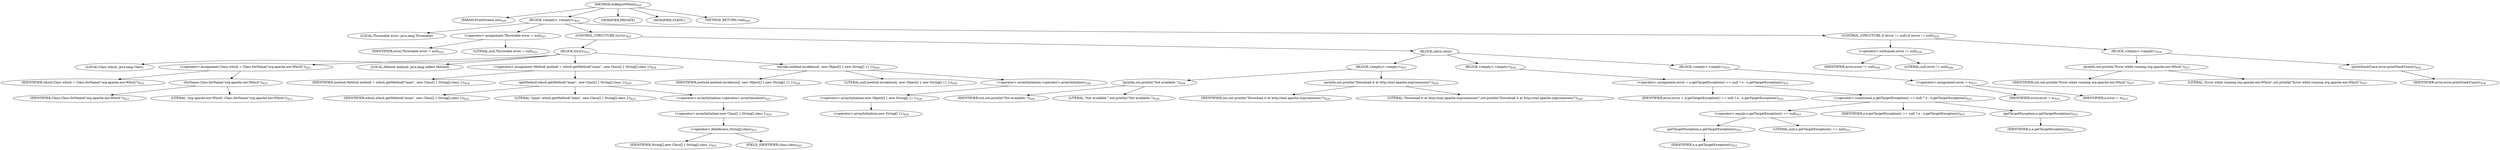 digraph "doReportWhich" {  
"736" [label = <(METHOD,doReportWhich)<SUB>420</SUB>> ]
"737" [label = <(PARAM,PrintStream out)<SUB>420</SUB>> ]
"738" [label = <(BLOCK,&lt;empty&gt;,&lt;empty&gt;)<SUB>420</SUB>> ]
"739" [label = <(LOCAL,Throwable error: java.lang.Throwable)> ]
"740" [label = <(&lt;operator&gt;.assignment,Throwable error = null)<SUB>421</SUB>> ]
"741" [label = <(IDENTIFIER,error,Throwable error = null)<SUB>421</SUB>> ]
"742" [label = <(LITERAL,null,Throwable error = null)<SUB>421</SUB>> ]
"743" [label = <(CONTROL_STRUCTURE,try,try)<SUB>422</SUB>> ]
"744" [label = <(BLOCK,try,try)<SUB>422</SUB>> ]
"745" [label = <(LOCAL,Class which: java.lang.Class)> ]
"746" [label = <(&lt;operator&gt;.assignment,Class which = Class.forName(&quot;org.apache.env.Which&quot;))<SUB>423</SUB>> ]
"747" [label = <(IDENTIFIER,which,Class which = Class.forName(&quot;org.apache.env.Which&quot;))<SUB>423</SUB>> ]
"748" [label = <(forName,Class.forName(&quot;org.apache.env.Which&quot;))<SUB>423</SUB>> ]
"749" [label = <(IDENTIFIER,Class,Class.forName(&quot;org.apache.env.Which&quot;))<SUB>423</SUB>> ]
"750" [label = <(LITERAL,&quot;org.apache.env.Which&quot;,Class.forName(&quot;org.apache.env.Which&quot;))<SUB>423</SUB>> ]
"751" [label = <(LOCAL,Method method: java.lang.reflect.Method)> ]
"752" [label = <(&lt;operator&gt;.assignment,Method method = which.getMethod(&quot;main&quot;, new Class[] { String[].class }))<SUB>424</SUB>> ]
"753" [label = <(IDENTIFIER,method,Method method = which.getMethod(&quot;main&quot;, new Class[] { String[].class }))<SUB>424</SUB>> ]
"754" [label = <(getMethod,which.getMethod(&quot;main&quot;, new Class[] { String[].class }))<SUB>425</SUB>> ]
"755" [label = <(IDENTIFIER,which,which.getMethod(&quot;main&quot;, new Class[] { String[].class }))<SUB>425</SUB>> ]
"756" [label = <(LITERAL,&quot;main&quot;,which.getMethod(&quot;main&quot;, new Class[] { String[].class }))<SUB>425</SUB>> ]
"757" [label = <(&lt;operator&gt;.arrayInitializer,&lt;operator&gt;.arrayInitializer)<SUB>425</SUB>> ]
"758" [label = <(&lt;operator&gt;.arrayInitializer,new Class[] { String[].class })<SUB>425</SUB>> ]
"759" [label = <(&lt;operator&gt;.fieldAccess,String[].class)<SUB>425</SUB>> ]
"760" [label = <(IDENTIFIER,String[],new Class[] { String[].class })<SUB>425</SUB>> ]
"761" [label = <(FIELD_IDENTIFIER,class,class)<SUB>425</SUB>> ]
"762" [label = <(invoke,method.invoke(null, new Object[] { new String[] {} }))<SUB>426</SUB>> ]
"763" [label = <(IDENTIFIER,method,method.invoke(null, new Object[] { new String[] {} }))<SUB>426</SUB>> ]
"764" [label = <(LITERAL,null,method.invoke(null, new Object[] { new String[] {} }))<SUB>426</SUB>> ]
"765" [label = <(&lt;operator&gt;.arrayInitializer,&lt;operator&gt;.arrayInitializer)<SUB>426</SUB>> ]
"766" [label = <(&lt;operator&gt;.arrayInitializer,new Object[] { new String[] {} })<SUB>426</SUB>> ]
"767" [label = <(&lt;operator&gt;.arrayInitializer,new String[] {})<SUB>426</SUB>> ]
"768" [label = <(BLOCK,catch,catch)> ]
"769" [label = <(BLOCK,&lt;empty&gt;,&lt;empty&gt;)<SUB>427</SUB>> ]
"770" [label = <(println,out.println(&quot;Not available.&quot;))<SUB>428</SUB>> ]
"771" [label = <(IDENTIFIER,out,out.println(&quot;Not available.&quot;))<SUB>428</SUB>> ]
"772" [label = <(LITERAL,&quot;Not available.&quot;,out.println(&quot;Not available.&quot;))<SUB>428</SUB>> ]
"773" [label = <(println,out.println(&quot;Download it at http://xml.apache.org/commons/&quot;))<SUB>429</SUB>> ]
"774" [label = <(IDENTIFIER,out,out.println(&quot;Download it at http://xml.apache.org/commons/&quot;))<SUB>429</SUB>> ]
"775" [label = <(LITERAL,&quot;Download it at http://xml.apache.org/commons/&quot;,out.println(&quot;Download it at http://xml.apache.org/commons/&quot;))<SUB>429</SUB>> ]
"776" [label = <(BLOCK,&lt;empty&gt;,&lt;empty&gt;)<SUB>430</SUB>> ]
"777" [label = <(&lt;operator&gt;.assignment,error = e.getTargetException() == null ? e : e.getTargetException())<SUB>431</SUB>> ]
"778" [label = <(IDENTIFIER,error,error = e.getTargetException() == null ? e : e.getTargetException())<SUB>431</SUB>> ]
"779" [label = <(&lt;operator&gt;.conditional,e.getTargetException() == null ? e : e.getTargetException())<SUB>431</SUB>> ]
"780" [label = <(&lt;operator&gt;.equals,e.getTargetException() == null)<SUB>431</SUB>> ]
"781" [label = <(getTargetException,e.getTargetException())<SUB>431</SUB>> ]
"782" [label = <(IDENTIFIER,e,e.getTargetException())<SUB>431</SUB>> ]
"783" [label = <(LITERAL,null,e.getTargetException() == null)<SUB>431</SUB>> ]
"784" [label = <(IDENTIFIER,e,e.getTargetException() == null ? e : e.getTargetException())<SUB>431</SUB>> ]
"785" [label = <(getTargetException,e.getTargetException())<SUB>431</SUB>> ]
"786" [label = <(IDENTIFIER,e,e.getTargetException())<SUB>431</SUB>> ]
"787" [label = <(BLOCK,&lt;empty&gt;,&lt;empty&gt;)<SUB>432</SUB>> ]
"788" [label = <(&lt;operator&gt;.assignment,error = e)<SUB>433</SUB>> ]
"789" [label = <(IDENTIFIER,error,error = e)<SUB>433</SUB>> ]
"790" [label = <(IDENTIFIER,e,error = e)<SUB>433</SUB>> ]
"791" [label = <(CONTROL_STRUCTURE,if (error != null),if (error != null))<SUB>436</SUB>> ]
"792" [label = <(&lt;operator&gt;.notEquals,error != null)<SUB>436</SUB>> ]
"793" [label = <(IDENTIFIER,error,error != null)<SUB>436</SUB>> ]
"794" [label = <(LITERAL,null,error != null)<SUB>436</SUB>> ]
"795" [label = <(BLOCK,&lt;empty&gt;,&lt;empty&gt;)<SUB>436</SUB>> ]
"796" [label = <(println,out.println(&quot;Error while running org.apache.env.Which&quot;))<SUB>437</SUB>> ]
"797" [label = <(IDENTIFIER,out,out.println(&quot;Error while running org.apache.env.Which&quot;))<SUB>437</SUB>> ]
"798" [label = <(LITERAL,&quot;Error while running org.apache.env.Which&quot;,out.println(&quot;Error while running org.apache.env.Which&quot;))<SUB>437</SUB>> ]
"799" [label = <(printStackTrace,error.printStackTrace())<SUB>438</SUB>> ]
"800" [label = <(IDENTIFIER,error,error.printStackTrace())<SUB>438</SUB>> ]
"801" [label = <(MODIFIER,PRIVATE)> ]
"802" [label = <(MODIFIER,STATIC)> ]
"803" [label = <(METHOD_RETURN,void)<SUB>420</SUB>> ]
  "736" -> "737" 
  "736" -> "738" 
  "736" -> "801" 
  "736" -> "802" 
  "736" -> "803" 
  "738" -> "739" 
  "738" -> "740" 
  "738" -> "743" 
  "738" -> "791" 
  "740" -> "741" 
  "740" -> "742" 
  "743" -> "744" 
  "743" -> "768" 
  "744" -> "745" 
  "744" -> "746" 
  "744" -> "751" 
  "744" -> "752" 
  "744" -> "762" 
  "746" -> "747" 
  "746" -> "748" 
  "748" -> "749" 
  "748" -> "750" 
  "752" -> "753" 
  "752" -> "754" 
  "754" -> "755" 
  "754" -> "756" 
  "754" -> "757" 
  "757" -> "758" 
  "758" -> "759" 
  "759" -> "760" 
  "759" -> "761" 
  "762" -> "763" 
  "762" -> "764" 
  "762" -> "765" 
  "765" -> "766" 
  "766" -> "767" 
  "768" -> "769" 
  "768" -> "776" 
  "768" -> "787" 
  "769" -> "770" 
  "769" -> "773" 
  "770" -> "771" 
  "770" -> "772" 
  "773" -> "774" 
  "773" -> "775" 
  "776" -> "777" 
  "777" -> "778" 
  "777" -> "779" 
  "779" -> "780" 
  "779" -> "784" 
  "779" -> "785" 
  "780" -> "781" 
  "780" -> "783" 
  "781" -> "782" 
  "785" -> "786" 
  "787" -> "788" 
  "788" -> "789" 
  "788" -> "790" 
  "791" -> "792" 
  "791" -> "795" 
  "792" -> "793" 
  "792" -> "794" 
  "795" -> "796" 
  "795" -> "799" 
  "796" -> "797" 
  "796" -> "798" 
  "799" -> "800" 
}
